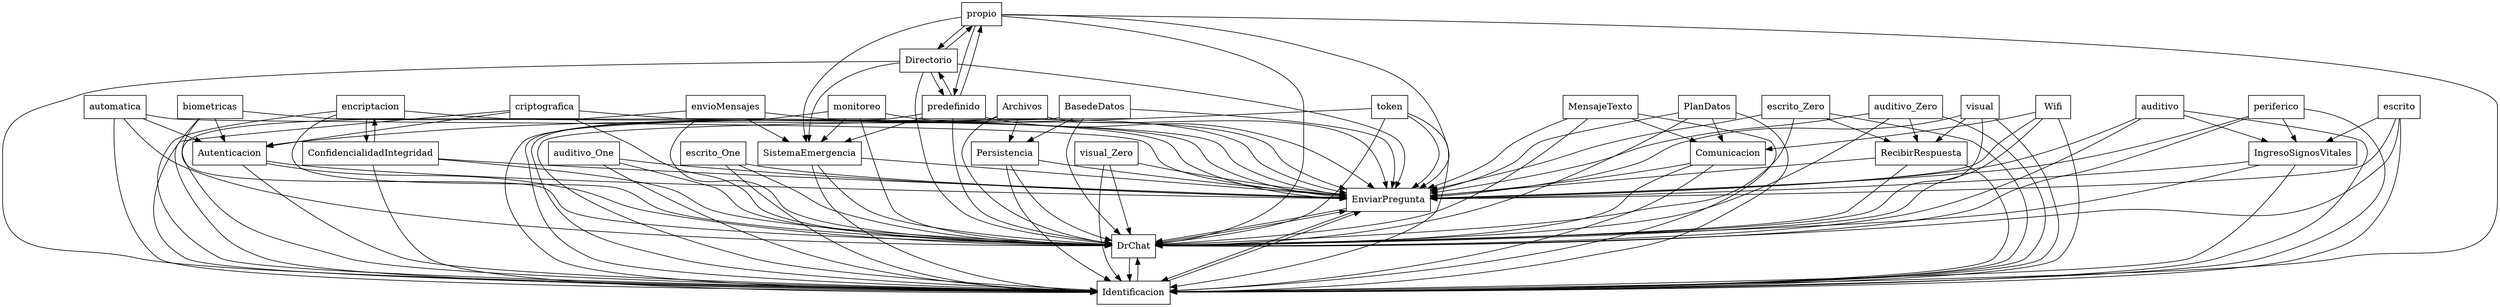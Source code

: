 digraph{
graph [rankdir=TB];
node [shape=box];
edge [arrowhead=normal];
0[label="Persistencia",]
1[label="automatica",]
2[label="SistemaEmergencia",]
3[label="biometricas",]
4[label="periferico",]
5[label="EnviarPregunta",]
6[label="escrito_One",]
7[label="criptografica",]
8[label="encriptacion",]
9[label="DrChat",]
10[label="propio",]
11[label="RecibirRespuesta",]
12[label="visual_Zero",]
13[label="envioMensajes",]
14[label="token",]
15[label="Archivos",]
16[label="MensajeTexto",]
17[label="auditivo_Zero",]
18[label="Directorio",]
19[label="PlanDatos",]
20[label="BasedeDatos",]
21[label="predefinido",]
22[label="monitoreo",]
23[label="auditivo",]
24[label="ConfidencialidadIntegridad",]
25[label="escrito",]
26[label="visual",]
27[label="auditivo_One",]
28[label="Autenticacion",]
29[label="Identificacion",]
30[label="IngresoSignosVitales",]
31[label="Comunicacion",]
32[label="escrito_Zero",]
33[label="Wifi",]
0->5[label="",]
0->9[label="",]
0->29[label="",]
1->5[label="",]
1->9[label="",]
1->28[label="",]
1->29[label="",]
2->5[label="",]
2->9[label="",]
2->29[label="",]
3->5[label="",]
3->9[label="",]
3->28[label="",]
3->29[label="",]
4->5[label="",]
4->9[label="",]
4->29[label="",]
4->30[label="",]
5->9[label="",]
5->29[label="",]
6->5[label="",]
6->9[label="",]
6->29[label="",]
7->5[label="",]
7->9[label="",]
7->28[label="",]
7->29[label="",]
8->5[label="",]
8->9[label="",]
8->24[label="",]
8->29[label="",]
9->5[label="",]
9->29[label="",]
10->2[label="",]
10->5[label="",]
10->9[label="",]
10->18[label="",]
10->21[label="",]
10->29[label="",]
11->5[label="",]
11->9[label="",]
11->29[label="",]
12->5[label="",]
12->9[label="",]
12->29[label="",]
13->2[label="",]
13->5[label="",]
13->9[label="",]
13->29[label="",]
14->5[label="",]
14->9[label="",]
14->28[label="",]
14->29[label="",]
15->0[label="",]
15->5[label="",]
15->9[label="",]
15->29[label="",]
16->5[label="",]
16->9[label="",]
16->29[label="",]
16->31[label="",]
17->5[label="",]
17->9[label="",]
17->11[label="",]
17->29[label="",]
18->2[label="",]
18->5[label="",]
18->9[label="",]
18->10[label="",]
18->21[label="",]
18->29[label="",]
19->5[label="",]
19->9[label="",]
19->29[label="",]
19->31[label="",]
20->0[label="",]
20->5[label="",]
20->9[label="",]
20->29[label="",]
21->2[label="",]
21->5[label="",]
21->9[label="",]
21->10[label="",]
21->18[label="",]
21->29[label="",]
22->2[label="",]
22->5[label="",]
22->9[label="",]
22->29[label="",]
23->5[label="",]
23->9[label="",]
23->29[label="",]
23->30[label="",]
24->5[label="",]
24->8[label="",]
24->9[label="",]
24->29[label="",]
25->5[label="",]
25->9[label="",]
25->29[label="",]
25->30[label="",]
26->5[label="",]
26->9[label="",]
26->11[label="",]
26->29[label="",]
27->5[label="",]
27->9[label="",]
27->29[label="",]
28->5[label="",]
28->9[label="",]
28->29[label="",]
29->5[label="",]
29->9[label="",]
30->5[label="",]
30->9[label="",]
30->29[label="",]
31->5[label="",]
31->9[label="",]
31->29[label="",]
32->5[label="",]
32->9[label="",]
32->11[label="",]
32->29[label="",]
33->5[label="",]
33->9[label="",]
33->29[label="",]
33->31[label="",]
}
